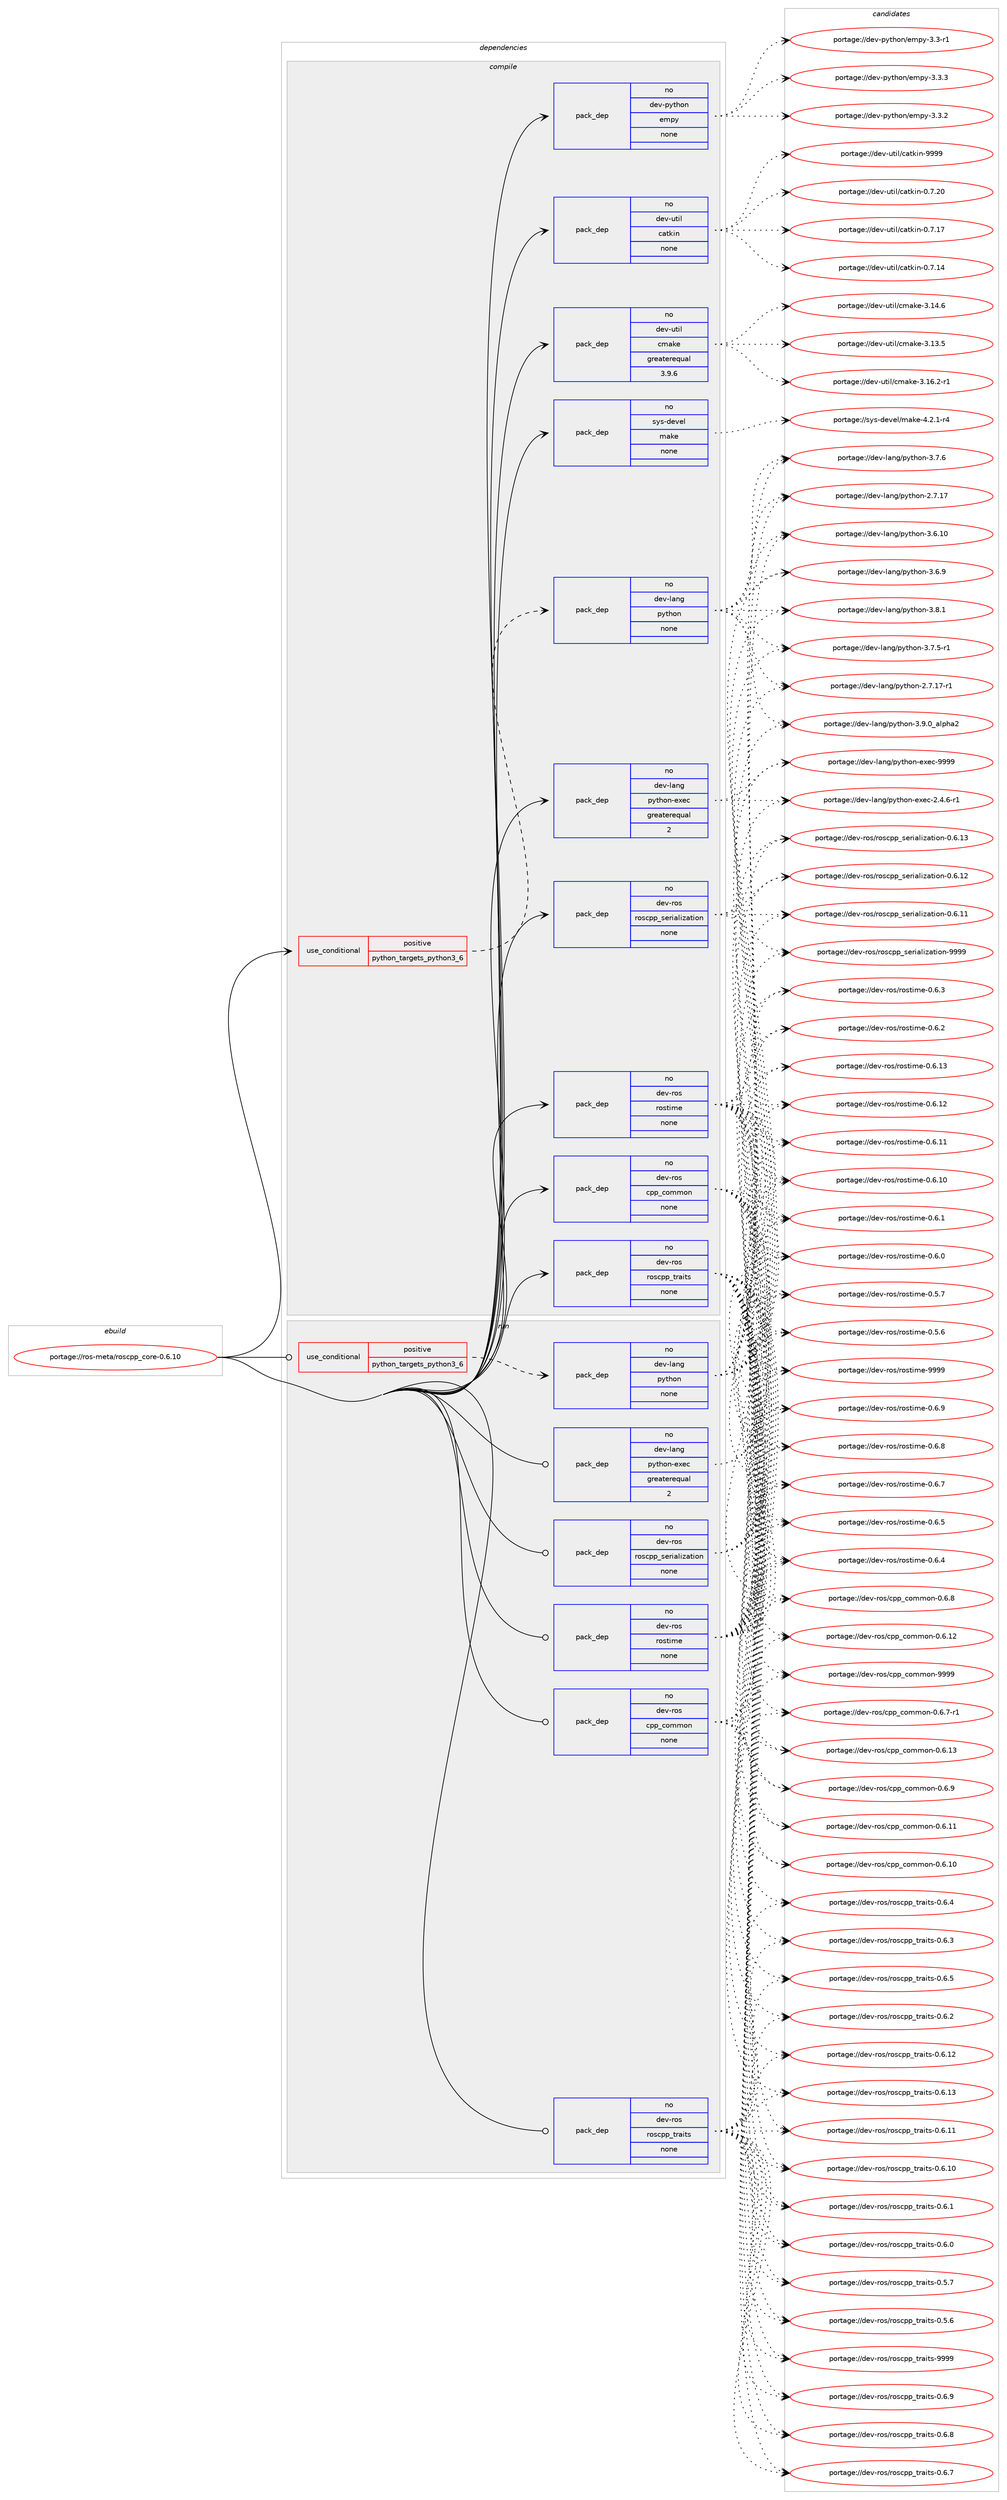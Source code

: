 digraph prolog {

# *************
# Graph options
# *************

newrank=true;
concentrate=true;
compound=true;
graph [rankdir=LR,fontname=Helvetica,fontsize=10,ranksep=1.5];#, ranksep=2.5, nodesep=0.2];
edge  [arrowhead=vee];
node  [fontname=Helvetica,fontsize=10];

# **********
# The ebuild
# **********

subgraph cluster_leftcol {
color=gray;
rank=same;
label=<<i>ebuild</i>>;
id [label="portage://ros-meta/roscpp_core-0.6.10", color=red, width=4, href="../ros-meta/roscpp_core-0.6.10.svg"];
}

# ****************
# The dependencies
# ****************

subgraph cluster_midcol {
color=gray;
label=<<i>dependencies</i>>;
subgraph cluster_compile {
fillcolor="#eeeeee";
style=filled;
label=<<i>compile</i>>;
subgraph cond21715 {
dependency113374 [label=<<TABLE BORDER="0" CELLBORDER="1" CELLSPACING="0" CELLPADDING="4"><TR><TD ROWSPAN="3" CELLPADDING="10">use_conditional</TD></TR><TR><TD>positive</TD></TR><TR><TD>python_targets_python3_6</TD></TR></TABLE>>, shape=none, color=red];
subgraph pack89723 {
dependency113375 [label=<<TABLE BORDER="0" CELLBORDER="1" CELLSPACING="0" CELLPADDING="4" WIDTH="220"><TR><TD ROWSPAN="6" CELLPADDING="30">pack_dep</TD></TR><TR><TD WIDTH="110">no</TD></TR><TR><TD>dev-lang</TD></TR><TR><TD>python</TD></TR><TR><TD>none</TD></TR><TR><TD></TD></TR></TABLE>>, shape=none, color=blue];
}
dependency113374:e -> dependency113375:w [weight=20,style="dashed",arrowhead="vee"];
}
id:e -> dependency113374:w [weight=20,style="solid",arrowhead="vee"];
subgraph pack89724 {
dependency113376 [label=<<TABLE BORDER="0" CELLBORDER="1" CELLSPACING="0" CELLPADDING="4" WIDTH="220"><TR><TD ROWSPAN="6" CELLPADDING="30">pack_dep</TD></TR><TR><TD WIDTH="110">no</TD></TR><TR><TD>dev-lang</TD></TR><TR><TD>python-exec</TD></TR><TR><TD>greaterequal</TD></TR><TR><TD>2</TD></TR></TABLE>>, shape=none, color=blue];
}
id:e -> dependency113376:w [weight=20,style="solid",arrowhead="vee"];
subgraph pack89725 {
dependency113377 [label=<<TABLE BORDER="0" CELLBORDER="1" CELLSPACING="0" CELLPADDING="4" WIDTH="220"><TR><TD ROWSPAN="6" CELLPADDING="30">pack_dep</TD></TR><TR><TD WIDTH="110">no</TD></TR><TR><TD>dev-python</TD></TR><TR><TD>empy</TD></TR><TR><TD>none</TD></TR><TR><TD></TD></TR></TABLE>>, shape=none, color=blue];
}
id:e -> dependency113377:w [weight=20,style="solid",arrowhead="vee"];
subgraph pack89726 {
dependency113378 [label=<<TABLE BORDER="0" CELLBORDER="1" CELLSPACING="0" CELLPADDING="4" WIDTH="220"><TR><TD ROWSPAN="6" CELLPADDING="30">pack_dep</TD></TR><TR><TD WIDTH="110">no</TD></TR><TR><TD>dev-ros</TD></TR><TR><TD>cpp_common</TD></TR><TR><TD>none</TD></TR><TR><TD></TD></TR></TABLE>>, shape=none, color=blue];
}
id:e -> dependency113378:w [weight=20,style="solid",arrowhead="vee"];
subgraph pack89727 {
dependency113379 [label=<<TABLE BORDER="0" CELLBORDER="1" CELLSPACING="0" CELLPADDING="4" WIDTH="220"><TR><TD ROWSPAN="6" CELLPADDING="30">pack_dep</TD></TR><TR><TD WIDTH="110">no</TD></TR><TR><TD>dev-ros</TD></TR><TR><TD>roscpp_serialization</TD></TR><TR><TD>none</TD></TR><TR><TD></TD></TR></TABLE>>, shape=none, color=blue];
}
id:e -> dependency113379:w [weight=20,style="solid",arrowhead="vee"];
subgraph pack89728 {
dependency113380 [label=<<TABLE BORDER="0" CELLBORDER="1" CELLSPACING="0" CELLPADDING="4" WIDTH="220"><TR><TD ROWSPAN="6" CELLPADDING="30">pack_dep</TD></TR><TR><TD WIDTH="110">no</TD></TR><TR><TD>dev-ros</TD></TR><TR><TD>roscpp_traits</TD></TR><TR><TD>none</TD></TR><TR><TD></TD></TR></TABLE>>, shape=none, color=blue];
}
id:e -> dependency113380:w [weight=20,style="solid",arrowhead="vee"];
subgraph pack89729 {
dependency113381 [label=<<TABLE BORDER="0" CELLBORDER="1" CELLSPACING="0" CELLPADDING="4" WIDTH="220"><TR><TD ROWSPAN="6" CELLPADDING="30">pack_dep</TD></TR><TR><TD WIDTH="110">no</TD></TR><TR><TD>dev-ros</TD></TR><TR><TD>rostime</TD></TR><TR><TD>none</TD></TR><TR><TD></TD></TR></TABLE>>, shape=none, color=blue];
}
id:e -> dependency113381:w [weight=20,style="solid",arrowhead="vee"];
subgraph pack89730 {
dependency113382 [label=<<TABLE BORDER="0" CELLBORDER="1" CELLSPACING="0" CELLPADDING="4" WIDTH="220"><TR><TD ROWSPAN="6" CELLPADDING="30">pack_dep</TD></TR><TR><TD WIDTH="110">no</TD></TR><TR><TD>dev-util</TD></TR><TR><TD>catkin</TD></TR><TR><TD>none</TD></TR><TR><TD></TD></TR></TABLE>>, shape=none, color=blue];
}
id:e -> dependency113382:w [weight=20,style="solid",arrowhead="vee"];
subgraph pack89731 {
dependency113383 [label=<<TABLE BORDER="0" CELLBORDER="1" CELLSPACING="0" CELLPADDING="4" WIDTH="220"><TR><TD ROWSPAN="6" CELLPADDING="30">pack_dep</TD></TR><TR><TD WIDTH="110">no</TD></TR><TR><TD>dev-util</TD></TR><TR><TD>cmake</TD></TR><TR><TD>greaterequal</TD></TR><TR><TD>3.9.6</TD></TR></TABLE>>, shape=none, color=blue];
}
id:e -> dependency113383:w [weight=20,style="solid",arrowhead="vee"];
subgraph pack89732 {
dependency113384 [label=<<TABLE BORDER="0" CELLBORDER="1" CELLSPACING="0" CELLPADDING="4" WIDTH="220"><TR><TD ROWSPAN="6" CELLPADDING="30">pack_dep</TD></TR><TR><TD WIDTH="110">no</TD></TR><TR><TD>sys-devel</TD></TR><TR><TD>make</TD></TR><TR><TD>none</TD></TR><TR><TD></TD></TR></TABLE>>, shape=none, color=blue];
}
id:e -> dependency113384:w [weight=20,style="solid",arrowhead="vee"];
}
subgraph cluster_compileandrun {
fillcolor="#eeeeee";
style=filled;
label=<<i>compile and run</i>>;
}
subgraph cluster_run {
fillcolor="#eeeeee";
style=filled;
label=<<i>run</i>>;
subgraph cond21716 {
dependency113385 [label=<<TABLE BORDER="0" CELLBORDER="1" CELLSPACING="0" CELLPADDING="4"><TR><TD ROWSPAN="3" CELLPADDING="10">use_conditional</TD></TR><TR><TD>positive</TD></TR><TR><TD>python_targets_python3_6</TD></TR></TABLE>>, shape=none, color=red];
subgraph pack89733 {
dependency113386 [label=<<TABLE BORDER="0" CELLBORDER="1" CELLSPACING="0" CELLPADDING="4" WIDTH="220"><TR><TD ROWSPAN="6" CELLPADDING="30">pack_dep</TD></TR><TR><TD WIDTH="110">no</TD></TR><TR><TD>dev-lang</TD></TR><TR><TD>python</TD></TR><TR><TD>none</TD></TR><TR><TD></TD></TR></TABLE>>, shape=none, color=blue];
}
dependency113385:e -> dependency113386:w [weight=20,style="dashed",arrowhead="vee"];
}
id:e -> dependency113385:w [weight=20,style="solid",arrowhead="odot"];
subgraph pack89734 {
dependency113387 [label=<<TABLE BORDER="0" CELLBORDER="1" CELLSPACING="0" CELLPADDING="4" WIDTH="220"><TR><TD ROWSPAN="6" CELLPADDING="30">pack_dep</TD></TR><TR><TD WIDTH="110">no</TD></TR><TR><TD>dev-lang</TD></TR><TR><TD>python-exec</TD></TR><TR><TD>greaterequal</TD></TR><TR><TD>2</TD></TR></TABLE>>, shape=none, color=blue];
}
id:e -> dependency113387:w [weight=20,style="solid",arrowhead="odot"];
subgraph pack89735 {
dependency113388 [label=<<TABLE BORDER="0" CELLBORDER="1" CELLSPACING="0" CELLPADDING="4" WIDTH="220"><TR><TD ROWSPAN="6" CELLPADDING="30">pack_dep</TD></TR><TR><TD WIDTH="110">no</TD></TR><TR><TD>dev-ros</TD></TR><TR><TD>cpp_common</TD></TR><TR><TD>none</TD></TR><TR><TD></TD></TR></TABLE>>, shape=none, color=blue];
}
id:e -> dependency113388:w [weight=20,style="solid",arrowhead="odot"];
subgraph pack89736 {
dependency113389 [label=<<TABLE BORDER="0" CELLBORDER="1" CELLSPACING="0" CELLPADDING="4" WIDTH="220"><TR><TD ROWSPAN="6" CELLPADDING="30">pack_dep</TD></TR><TR><TD WIDTH="110">no</TD></TR><TR><TD>dev-ros</TD></TR><TR><TD>roscpp_serialization</TD></TR><TR><TD>none</TD></TR><TR><TD></TD></TR></TABLE>>, shape=none, color=blue];
}
id:e -> dependency113389:w [weight=20,style="solid",arrowhead="odot"];
subgraph pack89737 {
dependency113390 [label=<<TABLE BORDER="0" CELLBORDER="1" CELLSPACING="0" CELLPADDING="4" WIDTH="220"><TR><TD ROWSPAN="6" CELLPADDING="30">pack_dep</TD></TR><TR><TD WIDTH="110">no</TD></TR><TR><TD>dev-ros</TD></TR><TR><TD>roscpp_traits</TD></TR><TR><TD>none</TD></TR><TR><TD></TD></TR></TABLE>>, shape=none, color=blue];
}
id:e -> dependency113390:w [weight=20,style="solid",arrowhead="odot"];
subgraph pack89738 {
dependency113391 [label=<<TABLE BORDER="0" CELLBORDER="1" CELLSPACING="0" CELLPADDING="4" WIDTH="220"><TR><TD ROWSPAN="6" CELLPADDING="30">pack_dep</TD></TR><TR><TD WIDTH="110">no</TD></TR><TR><TD>dev-ros</TD></TR><TR><TD>rostime</TD></TR><TR><TD>none</TD></TR><TR><TD></TD></TR></TABLE>>, shape=none, color=blue];
}
id:e -> dependency113391:w [weight=20,style="solid",arrowhead="odot"];
}
}

# **************
# The candidates
# **************

subgraph cluster_choices {
rank=same;
color=gray;
label=<<i>candidates</i>>;

subgraph choice89723 {
color=black;
nodesep=1;
choice10010111845108971101034711212111610411111045514657464895971081121049750 [label="portage://dev-lang/python-3.9.0_alpha2", color=red, width=4,href="../dev-lang/python-3.9.0_alpha2.svg"];
choice100101118451089711010347112121116104111110455146564649 [label="portage://dev-lang/python-3.8.1", color=red, width=4,href="../dev-lang/python-3.8.1.svg"];
choice100101118451089711010347112121116104111110455146554654 [label="portage://dev-lang/python-3.7.6", color=red, width=4,href="../dev-lang/python-3.7.6.svg"];
choice1001011184510897110103471121211161041111104551465546534511449 [label="portage://dev-lang/python-3.7.5-r1", color=red, width=4,href="../dev-lang/python-3.7.5-r1.svg"];
choice100101118451089711010347112121116104111110455146544657 [label="portage://dev-lang/python-3.6.9", color=red, width=4,href="../dev-lang/python-3.6.9.svg"];
choice10010111845108971101034711212111610411111045514654464948 [label="portage://dev-lang/python-3.6.10", color=red, width=4,href="../dev-lang/python-3.6.10.svg"];
choice100101118451089711010347112121116104111110455046554649554511449 [label="portage://dev-lang/python-2.7.17-r1", color=red, width=4,href="../dev-lang/python-2.7.17-r1.svg"];
choice10010111845108971101034711212111610411111045504655464955 [label="portage://dev-lang/python-2.7.17", color=red, width=4,href="../dev-lang/python-2.7.17.svg"];
dependency113375:e -> choice10010111845108971101034711212111610411111045514657464895971081121049750:w [style=dotted,weight="100"];
dependency113375:e -> choice100101118451089711010347112121116104111110455146564649:w [style=dotted,weight="100"];
dependency113375:e -> choice100101118451089711010347112121116104111110455146554654:w [style=dotted,weight="100"];
dependency113375:e -> choice1001011184510897110103471121211161041111104551465546534511449:w [style=dotted,weight="100"];
dependency113375:e -> choice100101118451089711010347112121116104111110455146544657:w [style=dotted,weight="100"];
dependency113375:e -> choice10010111845108971101034711212111610411111045514654464948:w [style=dotted,weight="100"];
dependency113375:e -> choice100101118451089711010347112121116104111110455046554649554511449:w [style=dotted,weight="100"];
dependency113375:e -> choice10010111845108971101034711212111610411111045504655464955:w [style=dotted,weight="100"];
}
subgraph choice89724 {
color=black;
nodesep=1;
choice10010111845108971101034711212111610411111045101120101994557575757 [label="portage://dev-lang/python-exec-9999", color=red, width=4,href="../dev-lang/python-exec-9999.svg"];
choice10010111845108971101034711212111610411111045101120101994550465246544511449 [label="portage://dev-lang/python-exec-2.4.6-r1", color=red, width=4,href="../dev-lang/python-exec-2.4.6-r1.svg"];
dependency113376:e -> choice10010111845108971101034711212111610411111045101120101994557575757:w [style=dotted,weight="100"];
dependency113376:e -> choice10010111845108971101034711212111610411111045101120101994550465246544511449:w [style=dotted,weight="100"];
}
subgraph choice89725 {
color=black;
nodesep=1;
choice1001011184511212111610411111047101109112121455146514651 [label="portage://dev-python/empy-3.3.3", color=red, width=4,href="../dev-python/empy-3.3.3.svg"];
choice1001011184511212111610411111047101109112121455146514650 [label="portage://dev-python/empy-3.3.2", color=red, width=4,href="../dev-python/empy-3.3.2.svg"];
choice1001011184511212111610411111047101109112121455146514511449 [label="portage://dev-python/empy-3.3-r1", color=red, width=4,href="../dev-python/empy-3.3-r1.svg"];
dependency113377:e -> choice1001011184511212111610411111047101109112121455146514651:w [style=dotted,weight="100"];
dependency113377:e -> choice1001011184511212111610411111047101109112121455146514650:w [style=dotted,weight="100"];
dependency113377:e -> choice1001011184511212111610411111047101109112121455146514511449:w [style=dotted,weight="100"];
}
subgraph choice89726 {
color=black;
nodesep=1;
choice10010111845114111115479911211295991111091091111104557575757 [label="portage://dev-ros/cpp_common-9999", color=red, width=4,href="../dev-ros/cpp_common-9999.svg"];
choice1001011184511411111547991121129599111109109111110454846544657 [label="portage://dev-ros/cpp_common-0.6.9", color=red, width=4,href="../dev-ros/cpp_common-0.6.9.svg"];
choice1001011184511411111547991121129599111109109111110454846544656 [label="portage://dev-ros/cpp_common-0.6.8", color=red, width=4,href="../dev-ros/cpp_common-0.6.8.svg"];
choice10010111845114111115479911211295991111091091111104548465446554511449 [label="portage://dev-ros/cpp_common-0.6.7-r1", color=red, width=4,href="../dev-ros/cpp_common-0.6.7-r1.svg"];
choice100101118451141111154799112112959911110910911111045484654464951 [label="portage://dev-ros/cpp_common-0.6.13", color=red, width=4,href="../dev-ros/cpp_common-0.6.13.svg"];
choice100101118451141111154799112112959911110910911111045484654464950 [label="portage://dev-ros/cpp_common-0.6.12", color=red, width=4,href="../dev-ros/cpp_common-0.6.12.svg"];
choice100101118451141111154799112112959911110910911111045484654464949 [label="portage://dev-ros/cpp_common-0.6.11", color=red, width=4,href="../dev-ros/cpp_common-0.6.11.svg"];
choice100101118451141111154799112112959911110910911111045484654464948 [label="portage://dev-ros/cpp_common-0.6.10", color=red, width=4,href="../dev-ros/cpp_common-0.6.10.svg"];
dependency113378:e -> choice10010111845114111115479911211295991111091091111104557575757:w [style=dotted,weight="100"];
dependency113378:e -> choice1001011184511411111547991121129599111109109111110454846544657:w [style=dotted,weight="100"];
dependency113378:e -> choice1001011184511411111547991121129599111109109111110454846544656:w [style=dotted,weight="100"];
dependency113378:e -> choice10010111845114111115479911211295991111091091111104548465446554511449:w [style=dotted,weight="100"];
dependency113378:e -> choice100101118451141111154799112112959911110910911111045484654464951:w [style=dotted,weight="100"];
dependency113378:e -> choice100101118451141111154799112112959911110910911111045484654464950:w [style=dotted,weight="100"];
dependency113378:e -> choice100101118451141111154799112112959911110910911111045484654464949:w [style=dotted,weight="100"];
dependency113378:e -> choice100101118451141111154799112112959911110910911111045484654464948:w [style=dotted,weight="100"];
}
subgraph choice89727 {
color=black;
nodesep=1;
choice1001011184511411111547114111115991121129511510111410597108105122971161051111104557575757 [label="portage://dev-ros/roscpp_serialization-9999", color=red, width=4,href="../dev-ros/roscpp_serialization-9999.svg"];
choice10010111845114111115471141111159911211295115101114105971081051229711610511111045484654464951 [label="portage://dev-ros/roscpp_serialization-0.6.13", color=red, width=4,href="../dev-ros/roscpp_serialization-0.6.13.svg"];
choice10010111845114111115471141111159911211295115101114105971081051229711610511111045484654464950 [label="portage://dev-ros/roscpp_serialization-0.6.12", color=red, width=4,href="../dev-ros/roscpp_serialization-0.6.12.svg"];
choice10010111845114111115471141111159911211295115101114105971081051229711610511111045484654464949 [label="portage://dev-ros/roscpp_serialization-0.6.11", color=red, width=4,href="../dev-ros/roscpp_serialization-0.6.11.svg"];
dependency113379:e -> choice1001011184511411111547114111115991121129511510111410597108105122971161051111104557575757:w [style=dotted,weight="100"];
dependency113379:e -> choice10010111845114111115471141111159911211295115101114105971081051229711610511111045484654464951:w [style=dotted,weight="100"];
dependency113379:e -> choice10010111845114111115471141111159911211295115101114105971081051229711610511111045484654464950:w [style=dotted,weight="100"];
dependency113379:e -> choice10010111845114111115471141111159911211295115101114105971081051229711610511111045484654464949:w [style=dotted,weight="100"];
}
subgraph choice89728 {
color=black;
nodesep=1;
choice10010111845114111115471141111159911211295116114971051161154557575757 [label="portage://dev-ros/roscpp_traits-9999", color=red, width=4,href="../dev-ros/roscpp_traits-9999.svg"];
choice1001011184511411111547114111115991121129511611497105116115454846544657 [label="portage://dev-ros/roscpp_traits-0.6.9", color=red, width=4,href="../dev-ros/roscpp_traits-0.6.9.svg"];
choice1001011184511411111547114111115991121129511611497105116115454846544656 [label="portage://dev-ros/roscpp_traits-0.6.8", color=red, width=4,href="../dev-ros/roscpp_traits-0.6.8.svg"];
choice1001011184511411111547114111115991121129511611497105116115454846544655 [label="portage://dev-ros/roscpp_traits-0.6.7", color=red, width=4,href="../dev-ros/roscpp_traits-0.6.7.svg"];
choice1001011184511411111547114111115991121129511611497105116115454846544653 [label="portage://dev-ros/roscpp_traits-0.6.5", color=red, width=4,href="../dev-ros/roscpp_traits-0.6.5.svg"];
choice1001011184511411111547114111115991121129511611497105116115454846544652 [label="portage://dev-ros/roscpp_traits-0.6.4", color=red, width=4,href="../dev-ros/roscpp_traits-0.6.4.svg"];
choice1001011184511411111547114111115991121129511611497105116115454846544651 [label="portage://dev-ros/roscpp_traits-0.6.3", color=red, width=4,href="../dev-ros/roscpp_traits-0.6.3.svg"];
choice1001011184511411111547114111115991121129511611497105116115454846544650 [label="portage://dev-ros/roscpp_traits-0.6.2", color=red, width=4,href="../dev-ros/roscpp_traits-0.6.2.svg"];
choice100101118451141111154711411111599112112951161149710511611545484654464951 [label="portage://dev-ros/roscpp_traits-0.6.13", color=red, width=4,href="../dev-ros/roscpp_traits-0.6.13.svg"];
choice100101118451141111154711411111599112112951161149710511611545484654464950 [label="portage://dev-ros/roscpp_traits-0.6.12", color=red, width=4,href="../dev-ros/roscpp_traits-0.6.12.svg"];
choice100101118451141111154711411111599112112951161149710511611545484654464949 [label="portage://dev-ros/roscpp_traits-0.6.11", color=red, width=4,href="../dev-ros/roscpp_traits-0.6.11.svg"];
choice100101118451141111154711411111599112112951161149710511611545484654464948 [label="portage://dev-ros/roscpp_traits-0.6.10", color=red, width=4,href="../dev-ros/roscpp_traits-0.6.10.svg"];
choice1001011184511411111547114111115991121129511611497105116115454846544649 [label="portage://dev-ros/roscpp_traits-0.6.1", color=red, width=4,href="../dev-ros/roscpp_traits-0.6.1.svg"];
choice1001011184511411111547114111115991121129511611497105116115454846544648 [label="portage://dev-ros/roscpp_traits-0.6.0", color=red, width=4,href="../dev-ros/roscpp_traits-0.6.0.svg"];
choice1001011184511411111547114111115991121129511611497105116115454846534655 [label="portage://dev-ros/roscpp_traits-0.5.7", color=red, width=4,href="../dev-ros/roscpp_traits-0.5.7.svg"];
choice1001011184511411111547114111115991121129511611497105116115454846534654 [label="portage://dev-ros/roscpp_traits-0.5.6", color=red, width=4,href="../dev-ros/roscpp_traits-0.5.6.svg"];
dependency113380:e -> choice10010111845114111115471141111159911211295116114971051161154557575757:w [style=dotted,weight="100"];
dependency113380:e -> choice1001011184511411111547114111115991121129511611497105116115454846544657:w [style=dotted,weight="100"];
dependency113380:e -> choice1001011184511411111547114111115991121129511611497105116115454846544656:w [style=dotted,weight="100"];
dependency113380:e -> choice1001011184511411111547114111115991121129511611497105116115454846544655:w [style=dotted,weight="100"];
dependency113380:e -> choice1001011184511411111547114111115991121129511611497105116115454846544653:w [style=dotted,weight="100"];
dependency113380:e -> choice1001011184511411111547114111115991121129511611497105116115454846544652:w [style=dotted,weight="100"];
dependency113380:e -> choice1001011184511411111547114111115991121129511611497105116115454846544651:w [style=dotted,weight="100"];
dependency113380:e -> choice1001011184511411111547114111115991121129511611497105116115454846544650:w [style=dotted,weight="100"];
dependency113380:e -> choice100101118451141111154711411111599112112951161149710511611545484654464951:w [style=dotted,weight="100"];
dependency113380:e -> choice100101118451141111154711411111599112112951161149710511611545484654464950:w [style=dotted,weight="100"];
dependency113380:e -> choice100101118451141111154711411111599112112951161149710511611545484654464949:w [style=dotted,weight="100"];
dependency113380:e -> choice100101118451141111154711411111599112112951161149710511611545484654464948:w [style=dotted,weight="100"];
dependency113380:e -> choice1001011184511411111547114111115991121129511611497105116115454846544649:w [style=dotted,weight="100"];
dependency113380:e -> choice1001011184511411111547114111115991121129511611497105116115454846544648:w [style=dotted,weight="100"];
dependency113380:e -> choice1001011184511411111547114111115991121129511611497105116115454846534655:w [style=dotted,weight="100"];
dependency113380:e -> choice1001011184511411111547114111115991121129511611497105116115454846534654:w [style=dotted,weight="100"];
}
subgraph choice89729 {
color=black;
nodesep=1;
choice10010111845114111115471141111151161051091014557575757 [label="portage://dev-ros/rostime-9999", color=red, width=4,href="../dev-ros/rostime-9999.svg"];
choice1001011184511411111547114111115116105109101454846544657 [label="portage://dev-ros/rostime-0.6.9", color=red, width=4,href="../dev-ros/rostime-0.6.9.svg"];
choice1001011184511411111547114111115116105109101454846544656 [label="portage://dev-ros/rostime-0.6.8", color=red, width=4,href="../dev-ros/rostime-0.6.8.svg"];
choice1001011184511411111547114111115116105109101454846544655 [label="portage://dev-ros/rostime-0.6.7", color=red, width=4,href="../dev-ros/rostime-0.6.7.svg"];
choice1001011184511411111547114111115116105109101454846544653 [label="portage://dev-ros/rostime-0.6.5", color=red, width=4,href="../dev-ros/rostime-0.6.5.svg"];
choice1001011184511411111547114111115116105109101454846544652 [label="portage://dev-ros/rostime-0.6.4", color=red, width=4,href="../dev-ros/rostime-0.6.4.svg"];
choice1001011184511411111547114111115116105109101454846544651 [label="portage://dev-ros/rostime-0.6.3", color=red, width=4,href="../dev-ros/rostime-0.6.3.svg"];
choice1001011184511411111547114111115116105109101454846544650 [label="portage://dev-ros/rostime-0.6.2", color=red, width=4,href="../dev-ros/rostime-0.6.2.svg"];
choice100101118451141111154711411111511610510910145484654464951 [label="portage://dev-ros/rostime-0.6.13", color=red, width=4,href="../dev-ros/rostime-0.6.13.svg"];
choice100101118451141111154711411111511610510910145484654464950 [label="portage://dev-ros/rostime-0.6.12", color=red, width=4,href="../dev-ros/rostime-0.6.12.svg"];
choice100101118451141111154711411111511610510910145484654464949 [label="portage://dev-ros/rostime-0.6.11", color=red, width=4,href="../dev-ros/rostime-0.6.11.svg"];
choice100101118451141111154711411111511610510910145484654464948 [label="portage://dev-ros/rostime-0.6.10", color=red, width=4,href="../dev-ros/rostime-0.6.10.svg"];
choice1001011184511411111547114111115116105109101454846544649 [label="portage://dev-ros/rostime-0.6.1", color=red, width=4,href="../dev-ros/rostime-0.6.1.svg"];
choice1001011184511411111547114111115116105109101454846544648 [label="portage://dev-ros/rostime-0.6.0", color=red, width=4,href="../dev-ros/rostime-0.6.0.svg"];
choice1001011184511411111547114111115116105109101454846534655 [label="portage://dev-ros/rostime-0.5.7", color=red, width=4,href="../dev-ros/rostime-0.5.7.svg"];
choice1001011184511411111547114111115116105109101454846534654 [label="portage://dev-ros/rostime-0.5.6", color=red, width=4,href="../dev-ros/rostime-0.5.6.svg"];
dependency113381:e -> choice10010111845114111115471141111151161051091014557575757:w [style=dotted,weight="100"];
dependency113381:e -> choice1001011184511411111547114111115116105109101454846544657:w [style=dotted,weight="100"];
dependency113381:e -> choice1001011184511411111547114111115116105109101454846544656:w [style=dotted,weight="100"];
dependency113381:e -> choice1001011184511411111547114111115116105109101454846544655:w [style=dotted,weight="100"];
dependency113381:e -> choice1001011184511411111547114111115116105109101454846544653:w [style=dotted,weight="100"];
dependency113381:e -> choice1001011184511411111547114111115116105109101454846544652:w [style=dotted,weight="100"];
dependency113381:e -> choice1001011184511411111547114111115116105109101454846544651:w [style=dotted,weight="100"];
dependency113381:e -> choice1001011184511411111547114111115116105109101454846544650:w [style=dotted,weight="100"];
dependency113381:e -> choice100101118451141111154711411111511610510910145484654464951:w [style=dotted,weight="100"];
dependency113381:e -> choice100101118451141111154711411111511610510910145484654464950:w [style=dotted,weight="100"];
dependency113381:e -> choice100101118451141111154711411111511610510910145484654464949:w [style=dotted,weight="100"];
dependency113381:e -> choice100101118451141111154711411111511610510910145484654464948:w [style=dotted,weight="100"];
dependency113381:e -> choice1001011184511411111547114111115116105109101454846544649:w [style=dotted,weight="100"];
dependency113381:e -> choice1001011184511411111547114111115116105109101454846544648:w [style=dotted,weight="100"];
dependency113381:e -> choice1001011184511411111547114111115116105109101454846534655:w [style=dotted,weight="100"];
dependency113381:e -> choice1001011184511411111547114111115116105109101454846534654:w [style=dotted,weight="100"];
}
subgraph choice89730 {
color=black;
nodesep=1;
choice100101118451171161051084799971161071051104557575757 [label="portage://dev-util/catkin-9999", color=red, width=4,href="../dev-util/catkin-9999.svg"];
choice1001011184511711610510847999711610710511045484655465048 [label="portage://dev-util/catkin-0.7.20", color=red, width=4,href="../dev-util/catkin-0.7.20.svg"];
choice1001011184511711610510847999711610710511045484655464955 [label="portage://dev-util/catkin-0.7.17", color=red, width=4,href="../dev-util/catkin-0.7.17.svg"];
choice1001011184511711610510847999711610710511045484655464952 [label="portage://dev-util/catkin-0.7.14", color=red, width=4,href="../dev-util/catkin-0.7.14.svg"];
dependency113382:e -> choice100101118451171161051084799971161071051104557575757:w [style=dotted,weight="100"];
dependency113382:e -> choice1001011184511711610510847999711610710511045484655465048:w [style=dotted,weight="100"];
dependency113382:e -> choice1001011184511711610510847999711610710511045484655464955:w [style=dotted,weight="100"];
dependency113382:e -> choice1001011184511711610510847999711610710511045484655464952:w [style=dotted,weight="100"];
}
subgraph choice89731 {
color=black;
nodesep=1;
choice10010111845117116105108479910997107101455146495446504511449 [label="portage://dev-util/cmake-3.16.2-r1", color=red, width=4,href="../dev-util/cmake-3.16.2-r1.svg"];
choice1001011184511711610510847991099710710145514649524654 [label="portage://dev-util/cmake-3.14.6", color=red, width=4,href="../dev-util/cmake-3.14.6.svg"];
choice1001011184511711610510847991099710710145514649514653 [label="portage://dev-util/cmake-3.13.5", color=red, width=4,href="../dev-util/cmake-3.13.5.svg"];
dependency113383:e -> choice10010111845117116105108479910997107101455146495446504511449:w [style=dotted,weight="100"];
dependency113383:e -> choice1001011184511711610510847991099710710145514649524654:w [style=dotted,weight="100"];
dependency113383:e -> choice1001011184511711610510847991099710710145514649514653:w [style=dotted,weight="100"];
}
subgraph choice89732 {
color=black;
nodesep=1;
choice1151211154510010111810110847109971071014552465046494511452 [label="portage://sys-devel/make-4.2.1-r4", color=red, width=4,href="../sys-devel/make-4.2.1-r4.svg"];
dependency113384:e -> choice1151211154510010111810110847109971071014552465046494511452:w [style=dotted,weight="100"];
}
subgraph choice89733 {
color=black;
nodesep=1;
choice10010111845108971101034711212111610411111045514657464895971081121049750 [label="portage://dev-lang/python-3.9.0_alpha2", color=red, width=4,href="../dev-lang/python-3.9.0_alpha2.svg"];
choice100101118451089711010347112121116104111110455146564649 [label="portage://dev-lang/python-3.8.1", color=red, width=4,href="../dev-lang/python-3.8.1.svg"];
choice100101118451089711010347112121116104111110455146554654 [label="portage://dev-lang/python-3.7.6", color=red, width=4,href="../dev-lang/python-3.7.6.svg"];
choice1001011184510897110103471121211161041111104551465546534511449 [label="portage://dev-lang/python-3.7.5-r1", color=red, width=4,href="../dev-lang/python-3.7.5-r1.svg"];
choice100101118451089711010347112121116104111110455146544657 [label="portage://dev-lang/python-3.6.9", color=red, width=4,href="../dev-lang/python-3.6.9.svg"];
choice10010111845108971101034711212111610411111045514654464948 [label="portage://dev-lang/python-3.6.10", color=red, width=4,href="../dev-lang/python-3.6.10.svg"];
choice100101118451089711010347112121116104111110455046554649554511449 [label="portage://dev-lang/python-2.7.17-r1", color=red, width=4,href="../dev-lang/python-2.7.17-r1.svg"];
choice10010111845108971101034711212111610411111045504655464955 [label="portage://dev-lang/python-2.7.17", color=red, width=4,href="../dev-lang/python-2.7.17.svg"];
dependency113386:e -> choice10010111845108971101034711212111610411111045514657464895971081121049750:w [style=dotted,weight="100"];
dependency113386:e -> choice100101118451089711010347112121116104111110455146564649:w [style=dotted,weight="100"];
dependency113386:e -> choice100101118451089711010347112121116104111110455146554654:w [style=dotted,weight="100"];
dependency113386:e -> choice1001011184510897110103471121211161041111104551465546534511449:w [style=dotted,weight="100"];
dependency113386:e -> choice100101118451089711010347112121116104111110455146544657:w [style=dotted,weight="100"];
dependency113386:e -> choice10010111845108971101034711212111610411111045514654464948:w [style=dotted,weight="100"];
dependency113386:e -> choice100101118451089711010347112121116104111110455046554649554511449:w [style=dotted,weight="100"];
dependency113386:e -> choice10010111845108971101034711212111610411111045504655464955:w [style=dotted,weight="100"];
}
subgraph choice89734 {
color=black;
nodesep=1;
choice10010111845108971101034711212111610411111045101120101994557575757 [label="portage://dev-lang/python-exec-9999", color=red, width=4,href="../dev-lang/python-exec-9999.svg"];
choice10010111845108971101034711212111610411111045101120101994550465246544511449 [label="portage://dev-lang/python-exec-2.4.6-r1", color=red, width=4,href="../dev-lang/python-exec-2.4.6-r1.svg"];
dependency113387:e -> choice10010111845108971101034711212111610411111045101120101994557575757:w [style=dotted,weight="100"];
dependency113387:e -> choice10010111845108971101034711212111610411111045101120101994550465246544511449:w [style=dotted,weight="100"];
}
subgraph choice89735 {
color=black;
nodesep=1;
choice10010111845114111115479911211295991111091091111104557575757 [label="portage://dev-ros/cpp_common-9999", color=red, width=4,href="../dev-ros/cpp_common-9999.svg"];
choice1001011184511411111547991121129599111109109111110454846544657 [label="portage://dev-ros/cpp_common-0.6.9", color=red, width=4,href="../dev-ros/cpp_common-0.6.9.svg"];
choice1001011184511411111547991121129599111109109111110454846544656 [label="portage://dev-ros/cpp_common-0.6.8", color=red, width=4,href="../dev-ros/cpp_common-0.6.8.svg"];
choice10010111845114111115479911211295991111091091111104548465446554511449 [label="portage://dev-ros/cpp_common-0.6.7-r1", color=red, width=4,href="../dev-ros/cpp_common-0.6.7-r1.svg"];
choice100101118451141111154799112112959911110910911111045484654464951 [label="portage://dev-ros/cpp_common-0.6.13", color=red, width=4,href="../dev-ros/cpp_common-0.6.13.svg"];
choice100101118451141111154799112112959911110910911111045484654464950 [label="portage://dev-ros/cpp_common-0.6.12", color=red, width=4,href="../dev-ros/cpp_common-0.6.12.svg"];
choice100101118451141111154799112112959911110910911111045484654464949 [label="portage://dev-ros/cpp_common-0.6.11", color=red, width=4,href="../dev-ros/cpp_common-0.6.11.svg"];
choice100101118451141111154799112112959911110910911111045484654464948 [label="portage://dev-ros/cpp_common-0.6.10", color=red, width=4,href="../dev-ros/cpp_common-0.6.10.svg"];
dependency113388:e -> choice10010111845114111115479911211295991111091091111104557575757:w [style=dotted,weight="100"];
dependency113388:e -> choice1001011184511411111547991121129599111109109111110454846544657:w [style=dotted,weight="100"];
dependency113388:e -> choice1001011184511411111547991121129599111109109111110454846544656:w [style=dotted,weight="100"];
dependency113388:e -> choice10010111845114111115479911211295991111091091111104548465446554511449:w [style=dotted,weight="100"];
dependency113388:e -> choice100101118451141111154799112112959911110910911111045484654464951:w [style=dotted,weight="100"];
dependency113388:e -> choice100101118451141111154799112112959911110910911111045484654464950:w [style=dotted,weight="100"];
dependency113388:e -> choice100101118451141111154799112112959911110910911111045484654464949:w [style=dotted,weight="100"];
dependency113388:e -> choice100101118451141111154799112112959911110910911111045484654464948:w [style=dotted,weight="100"];
}
subgraph choice89736 {
color=black;
nodesep=1;
choice1001011184511411111547114111115991121129511510111410597108105122971161051111104557575757 [label="portage://dev-ros/roscpp_serialization-9999", color=red, width=4,href="../dev-ros/roscpp_serialization-9999.svg"];
choice10010111845114111115471141111159911211295115101114105971081051229711610511111045484654464951 [label="portage://dev-ros/roscpp_serialization-0.6.13", color=red, width=4,href="../dev-ros/roscpp_serialization-0.6.13.svg"];
choice10010111845114111115471141111159911211295115101114105971081051229711610511111045484654464950 [label="portage://dev-ros/roscpp_serialization-0.6.12", color=red, width=4,href="../dev-ros/roscpp_serialization-0.6.12.svg"];
choice10010111845114111115471141111159911211295115101114105971081051229711610511111045484654464949 [label="portage://dev-ros/roscpp_serialization-0.6.11", color=red, width=4,href="../dev-ros/roscpp_serialization-0.6.11.svg"];
dependency113389:e -> choice1001011184511411111547114111115991121129511510111410597108105122971161051111104557575757:w [style=dotted,weight="100"];
dependency113389:e -> choice10010111845114111115471141111159911211295115101114105971081051229711610511111045484654464951:w [style=dotted,weight="100"];
dependency113389:e -> choice10010111845114111115471141111159911211295115101114105971081051229711610511111045484654464950:w [style=dotted,weight="100"];
dependency113389:e -> choice10010111845114111115471141111159911211295115101114105971081051229711610511111045484654464949:w [style=dotted,weight="100"];
}
subgraph choice89737 {
color=black;
nodesep=1;
choice10010111845114111115471141111159911211295116114971051161154557575757 [label="portage://dev-ros/roscpp_traits-9999", color=red, width=4,href="../dev-ros/roscpp_traits-9999.svg"];
choice1001011184511411111547114111115991121129511611497105116115454846544657 [label="portage://dev-ros/roscpp_traits-0.6.9", color=red, width=4,href="../dev-ros/roscpp_traits-0.6.9.svg"];
choice1001011184511411111547114111115991121129511611497105116115454846544656 [label="portage://dev-ros/roscpp_traits-0.6.8", color=red, width=4,href="../dev-ros/roscpp_traits-0.6.8.svg"];
choice1001011184511411111547114111115991121129511611497105116115454846544655 [label="portage://dev-ros/roscpp_traits-0.6.7", color=red, width=4,href="../dev-ros/roscpp_traits-0.6.7.svg"];
choice1001011184511411111547114111115991121129511611497105116115454846544653 [label="portage://dev-ros/roscpp_traits-0.6.5", color=red, width=4,href="../dev-ros/roscpp_traits-0.6.5.svg"];
choice1001011184511411111547114111115991121129511611497105116115454846544652 [label="portage://dev-ros/roscpp_traits-0.6.4", color=red, width=4,href="../dev-ros/roscpp_traits-0.6.4.svg"];
choice1001011184511411111547114111115991121129511611497105116115454846544651 [label="portage://dev-ros/roscpp_traits-0.6.3", color=red, width=4,href="../dev-ros/roscpp_traits-0.6.3.svg"];
choice1001011184511411111547114111115991121129511611497105116115454846544650 [label="portage://dev-ros/roscpp_traits-0.6.2", color=red, width=4,href="../dev-ros/roscpp_traits-0.6.2.svg"];
choice100101118451141111154711411111599112112951161149710511611545484654464951 [label="portage://dev-ros/roscpp_traits-0.6.13", color=red, width=4,href="../dev-ros/roscpp_traits-0.6.13.svg"];
choice100101118451141111154711411111599112112951161149710511611545484654464950 [label="portage://dev-ros/roscpp_traits-0.6.12", color=red, width=4,href="../dev-ros/roscpp_traits-0.6.12.svg"];
choice100101118451141111154711411111599112112951161149710511611545484654464949 [label="portage://dev-ros/roscpp_traits-0.6.11", color=red, width=4,href="../dev-ros/roscpp_traits-0.6.11.svg"];
choice100101118451141111154711411111599112112951161149710511611545484654464948 [label="portage://dev-ros/roscpp_traits-0.6.10", color=red, width=4,href="../dev-ros/roscpp_traits-0.6.10.svg"];
choice1001011184511411111547114111115991121129511611497105116115454846544649 [label="portage://dev-ros/roscpp_traits-0.6.1", color=red, width=4,href="../dev-ros/roscpp_traits-0.6.1.svg"];
choice1001011184511411111547114111115991121129511611497105116115454846544648 [label="portage://dev-ros/roscpp_traits-0.6.0", color=red, width=4,href="../dev-ros/roscpp_traits-0.6.0.svg"];
choice1001011184511411111547114111115991121129511611497105116115454846534655 [label="portage://dev-ros/roscpp_traits-0.5.7", color=red, width=4,href="../dev-ros/roscpp_traits-0.5.7.svg"];
choice1001011184511411111547114111115991121129511611497105116115454846534654 [label="portage://dev-ros/roscpp_traits-0.5.6", color=red, width=4,href="../dev-ros/roscpp_traits-0.5.6.svg"];
dependency113390:e -> choice10010111845114111115471141111159911211295116114971051161154557575757:w [style=dotted,weight="100"];
dependency113390:e -> choice1001011184511411111547114111115991121129511611497105116115454846544657:w [style=dotted,weight="100"];
dependency113390:e -> choice1001011184511411111547114111115991121129511611497105116115454846544656:w [style=dotted,weight="100"];
dependency113390:e -> choice1001011184511411111547114111115991121129511611497105116115454846544655:w [style=dotted,weight="100"];
dependency113390:e -> choice1001011184511411111547114111115991121129511611497105116115454846544653:w [style=dotted,weight="100"];
dependency113390:e -> choice1001011184511411111547114111115991121129511611497105116115454846544652:w [style=dotted,weight="100"];
dependency113390:e -> choice1001011184511411111547114111115991121129511611497105116115454846544651:w [style=dotted,weight="100"];
dependency113390:e -> choice1001011184511411111547114111115991121129511611497105116115454846544650:w [style=dotted,weight="100"];
dependency113390:e -> choice100101118451141111154711411111599112112951161149710511611545484654464951:w [style=dotted,weight="100"];
dependency113390:e -> choice100101118451141111154711411111599112112951161149710511611545484654464950:w [style=dotted,weight="100"];
dependency113390:e -> choice100101118451141111154711411111599112112951161149710511611545484654464949:w [style=dotted,weight="100"];
dependency113390:e -> choice100101118451141111154711411111599112112951161149710511611545484654464948:w [style=dotted,weight="100"];
dependency113390:e -> choice1001011184511411111547114111115991121129511611497105116115454846544649:w [style=dotted,weight="100"];
dependency113390:e -> choice1001011184511411111547114111115991121129511611497105116115454846544648:w [style=dotted,weight="100"];
dependency113390:e -> choice1001011184511411111547114111115991121129511611497105116115454846534655:w [style=dotted,weight="100"];
dependency113390:e -> choice1001011184511411111547114111115991121129511611497105116115454846534654:w [style=dotted,weight="100"];
}
subgraph choice89738 {
color=black;
nodesep=1;
choice10010111845114111115471141111151161051091014557575757 [label="portage://dev-ros/rostime-9999", color=red, width=4,href="../dev-ros/rostime-9999.svg"];
choice1001011184511411111547114111115116105109101454846544657 [label="portage://dev-ros/rostime-0.6.9", color=red, width=4,href="../dev-ros/rostime-0.6.9.svg"];
choice1001011184511411111547114111115116105109101454846544656 [label="portage://dev-ros/rostime-0.6.8", color=red, width=4,href="../dev-ros/rostime-0.6.8.svg"];
choice1001011184511411111547114111115116105109101454846544655 [label="portage://dev-ros/rostime-0.6.7", color=red, width=4,href="../dev-ros/rostime-0.6.7.svg"];
choice1001011184511411111547114111115116105109101454846544653 [label="portage://dev-ros/rostime-0.6.5", color=red, width=4,href="../dev-ros/rostime-0.6.5.svg"];
choice1001011184511411111547114111115116105109101454846544652 [label="portage://dev-ros/rostime-0.6.4", color=red, width=4,href="../dev-ros/rostime-0.6.4.svg"];
choice1001011184511411111547114111115116105109101454846544651 [label="portage://dev-ros/rostime-0.6.3", color=red, width=4,href="../dev-ros/rostime-0.6.3.svg"];
choice1001011184511411111547114111115116105109101454846544650 [label="portage://dev-ros/rostime-0.6.2", color=red, width=4,href="../dev-ros/rostime-0.6.2.svg"];
choice100101118451141111154711411111511610510910145484654464951 [label="portage://dev-ros/rostime-0.6.13", color=red, width=4,href="../dev-ros/rostime-0.6.13.svg"];
choice100101118451141111154711411111511610510910145484654464950 [label="portage://dev-ros/rostime-0.6.12", color=red, width=4,href="../dev-ros/rostime-0.6.12.svg"];
choice100101118451141111154711411111511610510910145484654464949 [label="portage://dev-ros/rostime-0.6.11", color=red, width=4,href="../dev-ros/rostime-0.6.11.svg"];
choice100101118451141111154711411111511610510910145484654464948 [label="portage://dev-ros/rostime-0.6.10", color=red, width=4,href="../dev-ros/rostime-0.6.10.svg"];
choice1001011184511411111547114111115116105109101454846544649 [label="portage://dev-ros/rostime-0.6.1", color=red, width=4,href="../dev-ros/rostime-0.6.1.svg"];
choice1001011184511411111547114111115116105109101454846544648 [label="portage://dev-ros/rostime-0.6.0", color=red, width=4,href="../dev-ros/rostime-0.6.0.svg"];
choice1001011184511411111547114111115116105109101454846534655 [label="portage://dev-ros/rostime-0.5.7", color=red, width=4,href="../dev-ros/rostime-0.5.7.svg"];
choice1001011184511411111547114111115116105109101454846534654 [label="portage://dev-ros/rostime-0.5.6", color=red, width=4,href="../dev-ros/rostime-0.5.6.svg"];
dependency113391:e -> choice10010111845114111115471141111151161051091014557575757:w [style=dotted,weight="100"];
dependency113391:e -> choice1001011184511411111547114111115116105109101454846544657:w [style=dotted,weight="100"];
dependency113391:e -> choice1001011184511411111547114111115116105109101454846544656:w [style=dotted,weight="100"];
dependency113391:e -> choice1001011184511411111547114111115116105109101454846544655:w [style=dotted,weight="100"];
dependency113391:e -> choice1001011184511411111547114111115116105109101454846544653:w [style=dotted,weight="100"];
dependency113391:e -> choice1001011184511411111547114111115116105109101454846544652:w [style=dotted,weight="100"];
dependency113391:e -> choice1001011184511411111547114111115116105109101454846544651:w [style=dotted,weight="100"];
dependency113391:e -> choice1001011184511411111547114111115116105109101454846544650:w [style=dotted,weight="100"];
dependency113391:e -> choice100101118451141111154711411111511610510910145484654464951:w [style=dotted,weight="100"];
dependency113391:e -> choice100101118451141111154711411111511610510910145484654464950:w [style=dotted,weight="100"];
dependency113391:e -> choice100101118451141111154711411111511610510910145484654464949:w [style=dotted,weight="100"];
dependency113391:e -> choice100101118451141111154711411111511610510910145484654464948:w [style=dotted,weight="100"];
dependency113391:e -> choice1001011184511411111547114111115116105109101454846544649:w [style=dotted,weight="100"];
dependency113391:e -> choice1001011184511411111547114111115116105109101454846544648:w [style=dotted,weight="100"];
dependency113391:e -> choice1001011184511411111547114111115116105109101454846534655:w [style=dotted,weight="100"];
dependency113391:e -> choice1001011184511411111547114111115116105109101454846534654:w [style=dotted,weight="100"];
}
}

}
